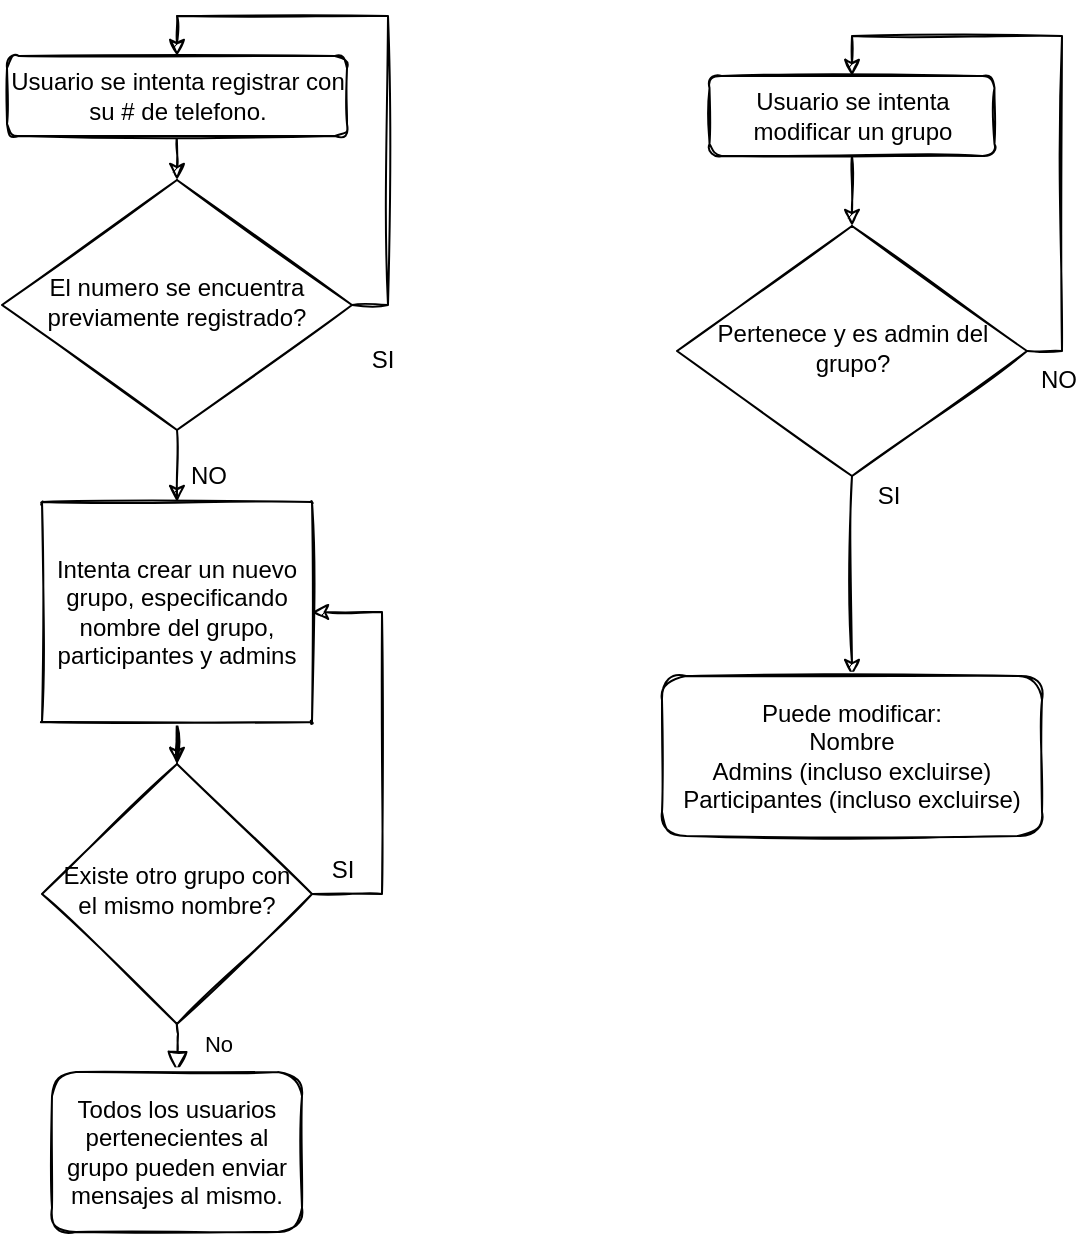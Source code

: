<mxfile version="16.5.1" type="device"><diagram id="C5RBs43oDa-KdzZeNtuy" name="Page-1"><mxGraphModel dx="1292" dy="603" grid="1" gridSize="10" guides="1" tooltips="1" connect="1" arrows="1" fold="1" page="1" pageScale="1" pageWidth="827" pageHeight="1169" math="0" shadow="0"><root><mxCell id="WIyWlLk6GJQsqaUBKTNV-0"/><mxCell id="WIyWlLk6GJQsqaUBKTNV-1" parent="WIyWlLk6GJQsqaUBKTNV-0"/><mxCell id="Ou61gTEH60BD3emBX21w-0" style="edgeStyle=orthogonalEdgeStyle;rounded=0;orthogonalLoop=1;jettySize=auto;html=1;exitX=0.5;exitY=1;exitDx=0;exitDy=0;entryX=0.5;entryY=0;entryDx=0;entryDy=0;sketch=1;" edge="1" parent="WIyWlLk6GJQsqaUBKTNV-1" source="WIyWlLk6GJQsqaUBKTNV-3" target="WIyWlLk6GJQsqaUBKTNV-6"><mxGeometry relative="1" as="geometry"/></mxCell><mxCell id="WIyWlLk6GJQsqaUBKTNV-3" value="Usuario se intenta registrar con su # de telefono." style="rounded=1;whiteSpace=wrap;html=1;fontSize=12;glass=0;strokeWidth=1;shadow=0;sketch=1;" parent="WIyWlLk6GJQsqaUBKTNV-1" vertex="1"><mxGeometry x="132.5" y="170" width="170" height="40" as="geometry"/></mxCell><mxCell id="Ou61gTEH60BD3emBX21w-1" style="edgeStyle=orthogonalEdgeStyle;rounded=0;orthogonalLoop=1;jettySize=auto;html=1;entryX=0.5;entryY=0;entryDx=0;entryDy=0;sketch=1;" edge="1" parent="WIyWlLk6GJQsqaUBKTNV-1" source="WIyWlLk6GJQsqaUBKTNV-6" target="WIyWlLk6GJQsqaUBKTNV-7"><mxGeometry relative="1" as="geometry"><Array as="points"><mxPoint x="217.5" y="390"/><mxPoint x="217.5" y="390"/></Array></mxGeometry></mxCell><mxCell id="Ou61gTEH60BD3emBX21w-3" style="edgeStyle=orthogonalEdgeStyle;rounded=0;orthogonalLoop=1;jettySize=auto;html=1;entryX=0.5;entryY=0;entryDx=0;entryDy=0;exitX=1;exitY=0.5;exitDx=0;exitDy=0;sketch=1;" edge="1" parent="WIyWlLk6GJQsqaUBKTNV-1" source="WIyWlLk6GJQsqaUBKTNV-6" target="WIyWlLk6GJQsqaUBKTNV-3"><mxGeometry relative="1" as="geometry"><Array as="points"><mxPoint x="323" y="295"/><mxPoint x="323" y="150"/><mxPoint x="217" y="150"/></Array></mxGeometry></mxCell><mxCell id="WIyWlLk6GJQsqaUBKTNV-6" value="El numero se encuentra previamente registrado?" style="rhombus;whiteSpace=wrap;html=1;shadow=0;fontFamily=Helvetica;fontSize=12;align=center;strokeWidth=1;spacing=6;spacingTop=-4;sketch=1;" parent="WIyWlLk6GJQsqaUBKTNV-1" vertex="1"><mxGeometry x="130" y="232" width="175" height="125" as="geometry"/></mxCell><mxCell id="Ou61gTEH60BD3emBX21w-5" style="edgeStyle=orthogonalEdgeStyle;rounded=0;orthogonalLoop=1;jettySize=auto;html=1;exitX=0.5;exitY=1;exitDx=0;exitDy=0;sketch=1;" edge="1" parent="WIyWlLk6GJQsqaUBKTNV-1" source="WIyWlLk6GJQsqaUBKTNV-7" target="WIyWlLk6GJQsqaUBKTNV-10"><mxGeometry relative="1" as="geometry"/></mxCell><mxCell id="WIyWlLk6GJQsqaUBKTNV-7" value="Intenta crear un nuevo grupo, especificando nombre del grupo, participantes y admins" style="rounded=1;whiteSpace=wrap;html=1;fontSize=12;glass=0;strokeWidth=1;shadow=0;arcSize=0;sketch=1;" parent="WIyWlLk6GJQsqaUBKTNV-1" vertex="1"><mxGeometry x="150" y="393" width="135" height="110" as="geometry"/></mxCell><mxCell id="WIyWlLk6GJQsqaUBKTNV-8" value="No" style="rounded=0;html=1;jettySize=auto;orthogonalLoop=1;fontSize=11;endArrow=block;endFill=0;endSize=8;strokeWidth=1;shadow=0;labelBackgroundColor=none;edgeStyle=orthogonalEdgeStyle;sketch=1;" parent="WIyWlLk6GJQsqaUBKTNV-1" target="WIyWlLk6GJQsqaUBKTNV-11" edge="1"><mxGeometry x="0.333" y="20" relative="1" as="geometry"><mxPoint as="offset"/><mxPoint x="217.5" y="638" as="sourcePoint"/></mxGeometry></mxCell><mxCell id="Ou61gTEH60BD3emBX21w-6" style="edgeStyle=orthogonalEdgeStyle;rounded=0;orthogonalLoop=1;jettySize=auto;html=1;exitX=1;exitY=0.5;exitDx=0;exitDy=0;entryX=1;entryY=0.5;entryDx=0;entryDy=0;sketch=1;" edge="1" parent="WIyWlLk6GJQsqaUBKTNV-1" source="WIyWlLk6GJQsqaUBKTNV-10" target="WIyWlLk6GJQsqaUBKTNV-7"><mxGeometry relative="1" as="geometry"><Array as="points"><mxPoint x="320" y="589"/><mxPoint x="320" y="448"/></Array></mxGeometry></mxCell><mxCell id="WIyWlLk6GJQsqaUBKTNV-10" value="Existe otro grupo con el mismo nombre?" style="rhombus;whiteSpace=wrap;html=1;shadow=0;fontFamily=Helvetica;fontSize=12;align=center;strokeWidth=1;spacing=6;spacingTop=-4;sketch=1;" parent="WIyWlLk6GJQsqaUBKTNV-1" vertex="1"><mxGeometry x="150" y="524" width="135" height="130" as="geometry"/></mxCell><mxCell id="WIyWlLk6GJQsqaUBKTNV-11" value="Todos los usuarios pertenecientes al grupo pueden enviar mensajes al mismo." style="rounded=1;whiteSpace=wrap;html=1;fontSize=12;glass=0;strokeWidth=1;shadow=0;sketch=1;" parent="WIyWlLk6GJQsqaUBKTNV-1" vertex="1"><mxGeometry x="155" y="678" width="125" height="80" as="geometry"/></mxCell><mxCell id="Ou61gTEH60BD3emBX21w-2" value="NO" style="text;html=1;align=center;verticalAlign=middle;resizable=0;points=[];autosize=1;strokeColor=none;fillColor=none;sketch=1;" vertex="1" parent="WIyWlLk6GJQsqaUBKTNV-1"><mxGeometry x="217.5" y="370" width="30" height="20" as="geometry"/></mxCell><mxCell id="Ou61gTEH60BD3emBX21w-4" value="SI" style="text;html=1;align=center;verticalAlign=middle;resizable=0;points=[];autosize=1;strokeColor=none;fillColor=none;sketch=1;" vertex="1" parent="WIyWlLk6GJQsqaUBKTNV-1"><mxGeometry x="304.5" y="312" width="30" height="20" as="geometry"/></mxCell><mxCell id="Ou61gTEH60BD3emBX21w-7" value="SI" style="text;html=1;align=center;verticalAlign=middle;resizable=0;points=[];autosize=1;strokeColor=none;fillColor=none;sketch=1;" vertex="1" parent="WIyWlLk6GJQsqaUBKTNV-1"><mxGeometry x="285" y="567" width="30" height="20" as="geometry"/></mxCell><mxCell id="Ou61gTEH60BD3emBX21w-8" style="edgeStyle=orthogonalEdgeStyle;rounded=0;orthogonalLoop=1;jettySize=auto;html=1;exitX=0.5;exitY=1;exitDx=0;exitDy=0;entryX=0.5;entryY=0;entryDx=0;entryDy=0;sketch=1;" edge="1" parent="WIyWlLk6GJQsqaUBKTNV-1" source="Ou61gTEH60BD3emBX21w-9" target="Ou61gTEH60BD3emBX21w-12"><mxGeometry relative="1" as="geometry"/></mxCell><mxCell id="Ou61gTEH60BD3emBX21w-9" value="Usuario se intenta modificar un grupo" style="rounded=1;whiteSpace=wrap;html=1;fontSize=12;glass=0;strokeWidth=1;shadow=0;sketch=1;" vertex="1" parent="WIyWlLk6GJQsqaUBKTNV-1"><mxGeometry x="483.75" y="180" width="142.5" height="40" as="geometry"/></mxCell><mxCell id="Ou61gTEH60BD3emBX21w-11" style="edgeStyle=orthogonalEdgeStyle;rounded=0;orthogonalLoop=1;jettySize=auto;html=1;entryX=0.5;entryY=0;entryDx=0;entryDy=0;exitX=1;exitY=0.5;exitDx=0;exitDy=0;sketch=1;" edge="1" parent="WIyWlLk6GJQsqaUBKTNV-1" source="Ou61gTEH60BD3emBX21w-12" target="Ou61gTEH60BD3emBX21w-9"><mxGeometry relative="1" as="geometry"><Array as="points"><mxPoint x="660" y="318"/><mxPoint x="660" y="160"/><mxPoint x="555" y="160"/></Array></mxGeometry></mxCell><mxCell id="Ou61gTEH60BD3emBX21w-22" style="edgeStyle=orthogonalEdgeStyle;rounded=0;orthogonalLoop=1;jettySize=auto;html=1;exitX=0.5;exitY=1;exitDx=0;exitDy=0;entryX=0.5;entryY=0;entryDx=0;entryDy=0;sketch=1;" edge="1" parent="WIyWlLk6GJQsqaUBKTNV-1" source="Ou61gTEH60BD3emBX21w-12" target="Ou61gTEH60BD3emBX21w-18"><mxGeometry relative="1" as="geometry"/></mxCell><mxCell id="Ou61gTEH60BD3emBX21w-12" value="Pertenece y es admin del grupo?" style="rhombus;whiteSpace=wrap;html=1;shadow=0;fontFamily=Helvetica;fontSize=12;align=center;strokeWidth=1;spacing=6;spacingTop=-4;sketch=1;" vertex="1" parent="WIyWlLk6GJQsqaUBKTNV-1"><mxGeometry x="467.5" y="255" width="175" height="125" as="geometry"/></mxCell><mxCell id="Ou61gTEH60BD3emBX21w-18" value="Puede modificar:&lt;br&gt;Nombre&lt;br&gt;Admins (incluso excluirse)&lt;br&gt;Participantes (incluso excluirse)" style="rounded=1;whiteSpace=wrap;html=1;fontSize=12;glass=0;strokeWidth=1;shadow=0;sketch=1;" vertex="1" parent="WIyWlLk6GJQsqaUBKTNV-1"><mxGeometry x="460" y="480" width="190" height="80" as="geometry"/></mxCell><mxCell id="Ou61gTEH60BD3emBX21w-19" value="NO" style="text;html=1;align=center;verticalAlign=middle;resizable=0;points=[];autosize=1;strokeColor=none;fillColor=none;sketch=1;" vertex="1" parent="WIyWlLk6GJQsqaUBKTNV-1"><mxGeometry x="642.5" y="322" width="30" height="20" as="geometry"/></mxCell><mxCell id="Ou61gTEH60BD3emBX21w-20" value="SI" style="text;html=1;align=center;verticalAlign=middle;resizable=0;points=[];autosize=1;strokeColor=none;fillColor=none;sketch=1;" vertex="1" parent="WIyWlLk6GJQsqaUBKTNV-1"><mxGeometry x="557.5" y="380" width="30" height="20" as="geometry"/></mxCell></root></mxGraphModel></diagram></mxfile>